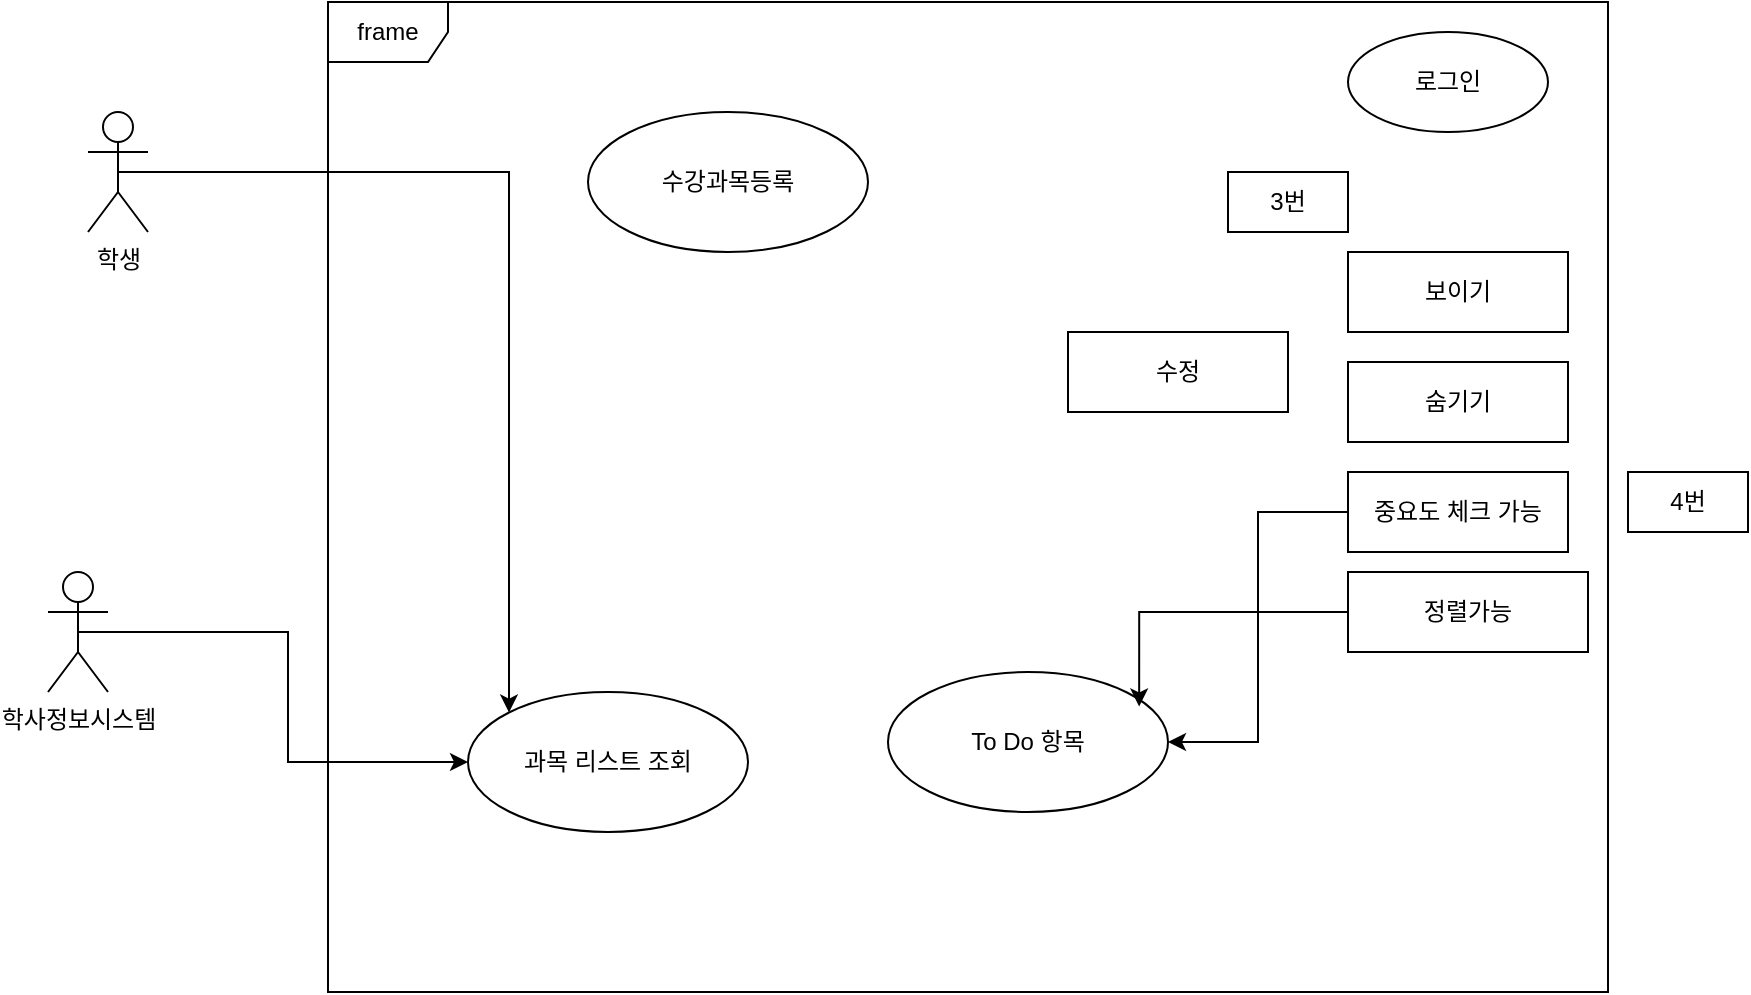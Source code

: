 <mxfile version="24.8.4">
  <diagram name="페이지-1" id="zLDG6PGTuD3OFIEH7AD8">
    <mxGraphModel dx="1050" dy="522" grid="1" gridSize="10" guides="1" tooltips="1" connect="1" arrows="1" fold="1" page="1" pageScale="1" pageWidth="850" pageHeight="1100" math="0" shadow="0">
      <root>
        <mxCell id="0" />
        <mxCell id="1" parent="0" />
        <mxCell id="QbLjZGvhFdgdJ97sdlxq-31" style="edgeStyle=orthogonalEdgeStyle;rounded=0;orthogonalLoop=1;jettySize=auto;html=1;exitX=0.5;exitY=0.5;exitDx=0;exitDy=0;exitPerimeter=0;entryX=0;entryY=0;entryDx=0;entryDy=0;" edge="1" parent="1" source="hAZ7BS8OIwkYzedntqdI-1" target="QbLjZGvhFdgdJ97sdlxq-29">
          <mxGeometry relative="1" as="geometry" />
        </mxCell>
        <mxCell id="hAZ7BS8OIwkYzedntqdI-1" value="학생" style="shape=umlActor;verticalLabelPosition=bottom;verticalAlign=top;html=1;outlineConnect=0;" parent="1" vertex="1">
          <mxGeometry x="70" y="60" width="30" height="60" as="geometry" />
        </mxCell>
        <mxCell id="QbLjZGvhFdgdJ97sdlxq-30" style="edgeStyle=orthogonalEdgeStyle;rounded=0;orthogonalLoop=1;jettySize=auto;html=1;exitX=0.5;exitY=0.5;exitDx=0;exitDy=0;exitPerimeter=0;entryX=0;entryY=0.5;entryDx=0;entryDy=0;" edge="1" parent="1" source="hAZ7BS8OIwkYzedntqdI-2" target="QbLjZGvhFdgdJ97sdlxq-29">
          <mxGeometry relative="1" as="geometry" />
        </mxCell>
        <mxCell id="hAZ7BS8OIwkYzedntqdI-2" value="학사정보시스템" style="shape=umlActor;verticalLabelPosition=bottom;verticalAlign=top;html=1;outlineConnect=0;" parent="1" vertex="1">
          <mxGeometry x="50" y="290" width="30" height="60" as="geometry" />
        </mxCell>
        <mxCell id="yUfuFuD09PTQG4UZW8ii-1" value="수강과목등록" style="ellipse;whiteSpace=wrap;html=1;strokeColor=default;align=center;verticalAlign=middle;fontFamily=Helvetica;fontSize=12;fontColor=default;fillColor=default;" parent="1" vertex="1">
          <mxGeometry x="320" y="60" width="140" height="70" as="geometry" />
        </mxCell>
        <mxCell id="QbLjZGvhFdgdJ97sdlxq-1" value="숨기기" style="html=1;whiteSpace=wrap;strokeColor=default;" vertex="1" parent="1">
          <mxGeometry x="700" y="185" width="110" height="40" as="geometry" />
        </mxCell>
        <mxCell id="QbLjZGvhFdgdJ97sdlxq-2" value="보이기" style="html=1;whiteSpace=wrap;" vertex="1" parent="1">
          <mxGeometry x="700" y="130" width="110" height="40" as="geometry" />
        </mxCell>
        <mxCell id="QbLjZGvhFdgdJ97sdlxq-3" value="수정" style="html=1;whiteSpace=wrap;" vertex="1" parent="1">
          <mxGeometry x="560" y="170" width="110" height="40" as="geometry" />
        </mxCell>
        <mxCell id="QbLjZGvhFdgdJ97sdlxq-23" style="edgeStyle=orthogonalEdgeStyle;rounded=0;orthogonalLoop=1;jettySize=auto;html=1;exitX=0;exitY=0.5;exitDx=0;exitDy=0;entryX=1;entryY=0.5;entryDx=0;entryDy=0;" edge="1" parent="1" source="QbLjZGvhFdgdJ97sdlxq-4" target="QbLjZGvhFdgdJ97sdlxq-22">
          <mxGeometry relative="1" as="geometry" />
        </mxCell>
        <mxCell id="QbLjZGvhFdgdJ97sdlxq-4" value="중요도 체크 가능" style="html=1;whiteSpace=wrap;" vertex="1" parent="1">
          <mxGeometry x="700" y="240" width="110" height="40" as="geometry" />
        </mxCell>
        <mxCell id="QbLjZGvhFdgdJ97sdlxq-7" value="로그인" style="ellipse;whiteSpace=wrap;html=1;strokeColor=default;align=center;verticalAlign=middle;fontFamily=Helvetica;fontSize=12;fontColor=default;fillColor=default;" vertex="1" parent="1">
          <mxGeometry x="700" y="20" width="100" height="50" as="geometry" />
        </mxCell>
        <mxCell id="QbLjZGvhFdgdJ97sdlxq-9" value="정렬가능" style="html=1;whiteSpace=wrap;" vertex="1" parent="1">
          <mxGeometry x="700" y="290" width="120" height="40" as="geometry" />
        </mxCell>
        <mxCell id="QbLjZGvhFdgdJ97sdlxq-16" value="3번" style="html=1;whiteSpace=wrap;" vertex="1" parent="1">
          <mxGeometry x="640" y="90" width="60" height="30" as="geometry" />
        </mxCell>
        <mxCell id="QbLjZGvhFdgdJ97sdlxq-20" value="4번" style="html=1;whiteSpace=wrap;" vertex="1" parent="1">
          <mxGeometry x="840" y="240" width="60" height="30" as="geometry" />
        </mxCell>
        <mxCell id="QbLjZGvhFdgdJ97sdlxq-22" value="To Do 항목" style="ellipse;whiteSpace=wrap;html=1;strokeColor=default;align=center;verticalAlign=middle;fontFamily=Helvetica;fontSize=12;fontColor=default;fillColor=default;" vertex="1" parent="1">
          <mxGeometry x="470" y="340" width="140" height="70" as="geometry" />
        </mxCell>
        <mxCell id="QbLjZGvhFdgdJ97sdlxq-24" style="edgeStyle=orthogonalEdgeStyle;rounded=0;orthogonalLoop=1;jettySize=auto;html=1;exitX=0;exitY=0.5;exitDx=0;exitDy=0;entryX=0.897;entryY=0.246;entryDx=0;entryDy=0;entryPerimeter=0;" edge="1" parent="1" source="QbLjZGvhFdgdJ97sdlxq-9" target="QbLjZGvhFdgdJ97sdlxq-22">
          <mxGeometry relative="1" as="geometry" />
        </mxCell>
        <mxCell id="QbLjZGvhFdgdJ97sdlxq-25" value="frame" style="shape=umlFrame;whiteSpace=wrap;html=1;pointerEvents=0;" vertex="1" parent="1">
          <mxGeometry x="190" y="5" width="640" height="495" as="geometry" />
        </mxCell>
        <mxCell id="QbLjZGvhFdgdJ97sdlxq-29" value="과목 리스트 조회" style="ellipse;whiteSpace=wrap;html=1;strokeColor=default;align=center;verticalAlign=middle;fontFamily=Helvetica;fontSize=12;fontColor=default;fillColor=default;" vertex="1" parent="1">
          <mxGeometry x="260" y="350" width="140" height="70" as="geometry" />
        </mxCell>
      </root>
    </mxGraphModel>
  </diagram>
</mxfile>
